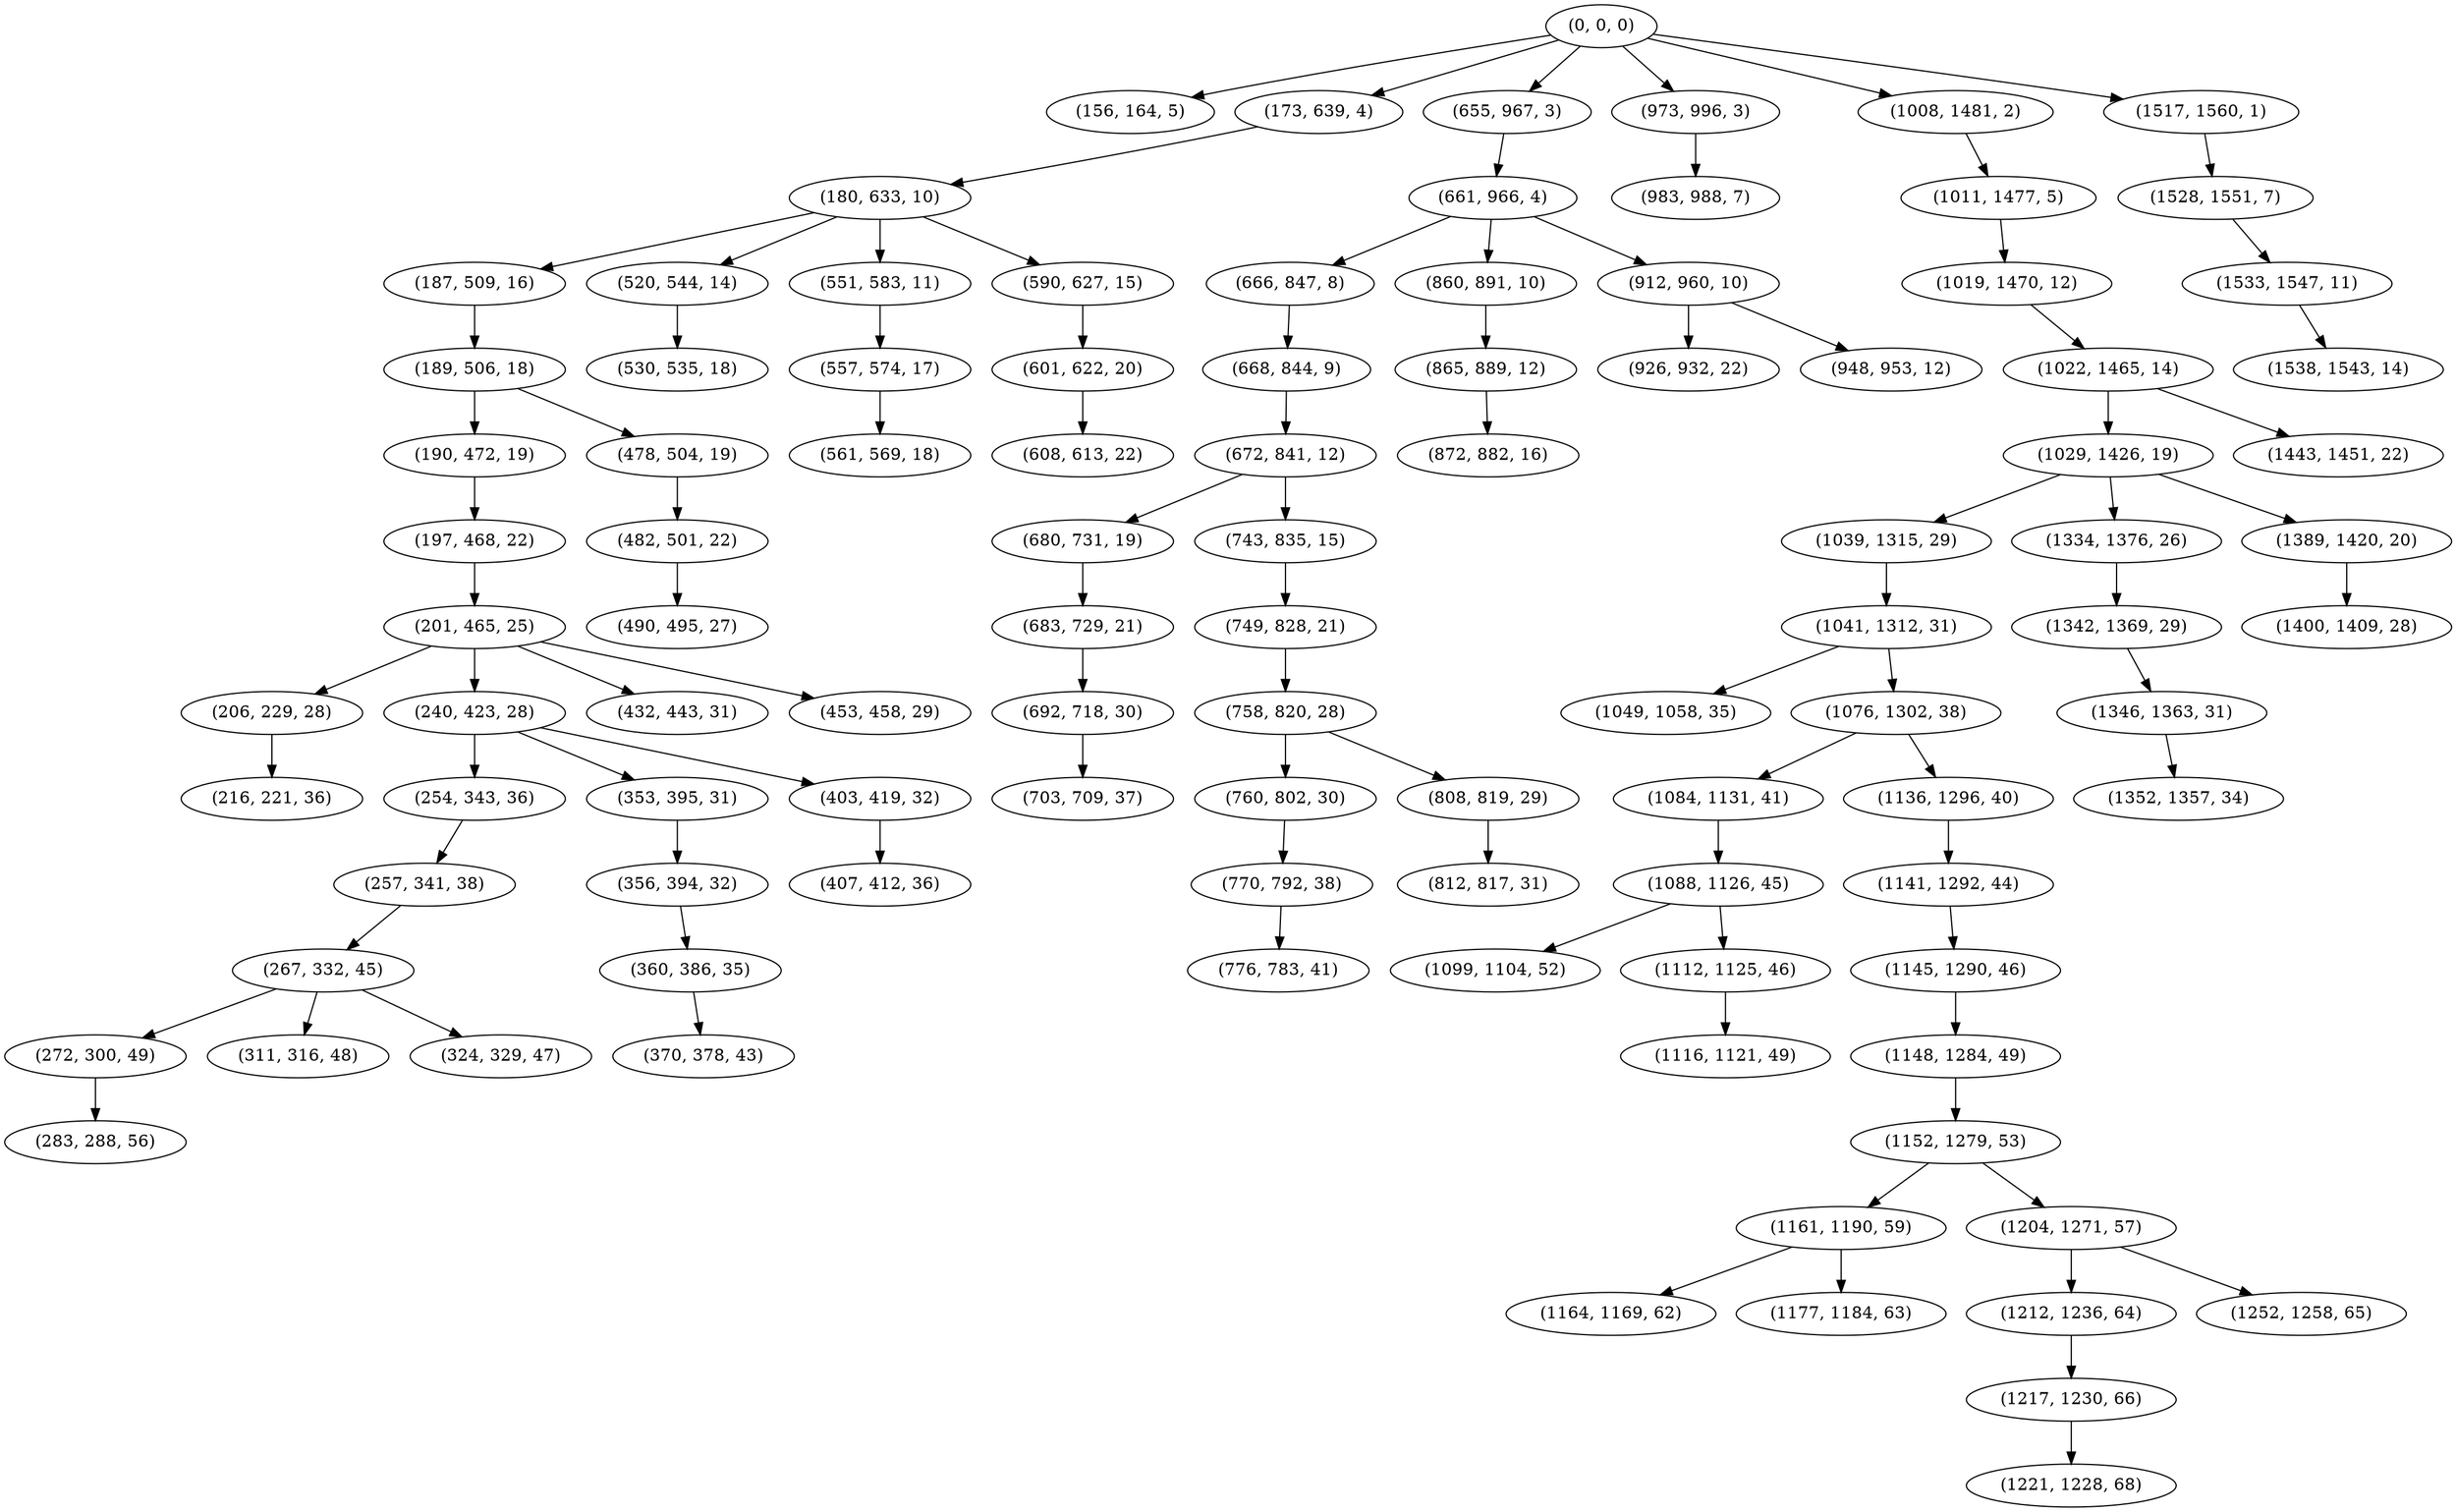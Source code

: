 digraph tree {
    "(0, 0, 0)";
    "(156, 164, 5)";
    "(173, 639, 4)";
    "(180, 633, 10)";
    "(187, 509, 16)";
    "(189, 506, 18)";
    "(190, 472, 19)";
    "(197, 468, 22)";
    "(201, 465, 25)";
    "(206, 229, 28)";
    "(216, 221, 36)";
    "(240, 423, 28)";
    "(254, 343, 36)";
    "(257, 341, 38)";
    "(267, 332, 45)";
    "(272, 300, 49)";
    "(283, 288, 56)";
    "(311, 316, 48)";
    "(324, 329, 47)";
    "(353, 395, 31)";
    "(356, 394, 32)";
    "(360, 386, 35)";
    "(370, 378, 43)";
    "(403, 419, 32)";
    "(407, 412, 36)";
    "(432, 443, 31)";
    "(453, 458, 29)";
    "(478, 504, 19)";
    "(482, 501, 22)";
    "(490, 495, 27)";
    "(520, 544, 14)";
    "(530, 535, 18)";
    "(551, 583, 11)";
    "(557, 574, 17)";
    "(561, 569, 18)";
    "(590, 627, 15)";
    "(601, 622, 20)";
    "(608, 613, 22)";
    "(655, 967, 3)";
    "(661, 966, 4)";
    "(666, 847, 8)";
    "(668, 844, 9)";
    "(672, 841, 12)";
    "(680, 731, 19)";
    "(683, 729, 21)";
    "(692, 718, 30)";
    "(703, 709, 37)";
    "(743, 835, 15)";
    "(749, 828, 21)";
    "(758, 820, 28)";
    "(760, 802, 30)";
    "(770, 792, 38)";
    "(776, 783, 41)";
    "(808, 819, 29)";
    "(812, 817, 31)";
    "(860, 891, 10)";
    "(865, 889, 12)";
    "(872, 882, 16)";
    "(912, 960, 10)";
    "(926, 932, 22)";
    "(948, 953, 12)";
    "(973, 996, 3)";
    "(983, 988, 7)";
    "(1008, 1481, 2)";
    "(1011, 1477, 5)";
    "(1019, 1470, 12)";
    "(1022, 1465, 14)";
    "(1029, 1426, 19)";
    "(1039, 1315, 29)";
    "(1041, 1312, 31)";
    "(1049, 1058, 35)";
    "(1076, 1302, 38)";
    "(1084, 1131, 41)";
    "(1088, 1126, 45)";
    "(1099, 1104, 52)";
    "(1112, 1125, 46)";
    "(1116, 1121, 49)";
    "(1136, 1296, 40)";
    "(1141, 1292, 44)";
    "(1145, 1290, 46)";
    "(1148, 1284, 49)";
    "(1152, 1279, 53)";
    "(1161, 1190, 59)";
    "(1164, 1169, 62)";
    "(1177, 1184, 63)";
    "(1204, 1271, 57)";
    "(1212, 1236, 64)";
    "(1217, 1230, 66)";
    "(1221, 1228, 68)";
    "(1252, 1258, 65)";
    "(1334, 1376, 26)";
    "(1342, 1369, 29)";
    "(1346, 1363, 31)";
    "(1352, 1357, 34)";
    "(1389, 1420, 20)";
    "(1400, 1409, 28)";
    "(1443, 1451, 22)";
    "(1517, 1560, 1)";
    "(1528, 1551, 7)";
    "(1533, 1547, 11)";
    "(1538, 1543, 14)";
    "(0, 0, 0)" -> "(156, 164, 5)";
    "(0, 0, 0)" -> "(173, 639, 4)";
    "(0, 0, 0)" -> "(655, 967, 3)";
    "(0, 0, 0)" -> "(973, 996, 3)";
    "(0, 0, 0)" -> "(1008, 1481, 2)";
    "(0, 0, 0)" -> "(1517, 1560, 1)";
    "(173, 639, 4)" -> "(180, 633, 10)";
    "(180, 633, 10)" -> "(187, 509, 16)";
    "(180, 633, 10)" -> "(520, 544, 14)";
    "(180, 633, 10)" -> "(551, 583, 11)";
    "(180, 633, 10)" -> "(590, 627, 15)";
    "(187, 509, 16)" -> "(189, 506, 18)";
    "(189, 506, 18)" -> "(190, 472, 19)";
    "(189, 506, 18)" -> "(478, 504, 19)";
    "(190, 472, 19)" -> "(197, 468, 22)";
    "(197, 468, 22)" -> "(201, 465, 25)";
    "(201, 465, 25)" -> "(206, 229, 28)";
    "(201, 465, 25)" -> "(240, 423, 28)";
    "(201, 465, 25)" -> "(432, 443, 31)";
    "(201, 465, 25)" -> "(453, 458, 29)";
    "(206, 229, 28)" -> "(216, 221, 36)";
    "(240, 423, 28)" -> "(254, 343, 36)";
    "(240, 423, 28)" -> "(353, 395, 31)";
    "(240, 423, 28)" -> "(403, 419, 32)";
    "(254, 343, 36)" -> "(257, 341, 38)";
    "(257, 341, 38)" -> "(267, 332, 45)";
    "(267, 332, 45)" -> "(272, 300, 49)";
    "(267, 332, 45)" -> "(311, 316, 48)";
    "(267, 332, 45)" -> "(324, 329, 47)";
    "(272, 300, 49)" -> "(283, 288, 56)";
    "(353, 395, 31)" -> "(356, 394, 32)";
    "(356, 394, 32)" -> "(360, 386, 35)";
    "(360, 386, 35)" -> "(370, 378, 43)";
    "(403, 419, 32)" -> "(407, 412, 36)";
    "(478, 504, 19)" -> "(482, 501, 22)";
    "(482, 501, 22)" -> "(490, 495, 27)";
    "(520, 544, 14)" -> "(530, 535, 18)";
    "(551, 583, 11)" -> "(557, 574, 17)";
    "(557, 574, 17)" -> "(561, 569, 18)";
    "(590, 627, 15)" -> "(601, 622, 20)";
    "(601, 622, 20)" -> "(608, 613, 22)";
    "(655, 967, 3)" -> "(661, 966, 4)";
    "(661, 966, 4)" -> "(666, 847, 8)";
    "(661, 966, 4)" -> "(860, 891, 10)";
    "(661, 966, 4)" -> "(912, 960, 10)";
    "(666, 847, 8)" -> "(668, 844, 9)";
    "(668, 844, 9)" -> "(672, 841, 12)";
    "(672, 841, 12)" -> "(680, 731, 19)";
    "(672, 841, 12)" -> "(743, 835, 15)";
    "(680, 731, 19)" -> "(683, 729, 21)";
    "(683, 729, 21)" -> "(692, 718, 30)";
    "(692, 718, 30)" -> "(703, 709, 37)";
    "(743, 835, 15)" -> "(749, 828, 21)";
    "(749, 828, 21)" -> "(758, 820, 28)";
    "(758, 820, 28)" -> "(760, 802, 30)";
    "(758, 820, 28)" -> "(808, 819, 29)";
    "(760, 802, 30)" -> "(770, 792, 38)";
    "(770, 792, 38)" -> "(776, 783, 41)";
    "(808, 819, 29)" -> "(812, 817, 31)";
    "(860, 891, 10)" -> "(865, 889, 12)";
    "(865, 889, 12)" -> "(872, 882, 16)";
    "(912, 960, 10)" -> "(926, 932, 22)";
    "(912, 960, 10)" -> "(948, 953, 12)";
    "(973, 996, 3)" -> "(983, 988, 7)";
    "(1008, 1481, 2)" -> "(1011, 1477, 5)";
    "(1011, 1477, 5)" -> "(1019, 1470, 12)";
    "(1019, 1470, 12)" -> "(1022, 1465, 14)";
    "(1022, 1465, 14)" -> "(1029, 1426, 19)";
    "(1022, 1465, 14)" -> "(1443, 1451, 22)";
    "(1029, 1426, 19)" -> "(1039, 1315, 29)";
    "(1029, 1426, 19)" -> "(1334, 1376, 26)";
    "(1029, 1426, 19)" -> "(1389, 1420, 20)";
    "(1039, 1315, 29)" -> "(1041, 1312, 31)";
    "(1041, 1312, 31)" -> "(1049, 1058, 35)";
    "(1041, 1312, 31)" -> "(1076, 1302, 38)";
    "(1076, 1302, 38)" -> "(1084, 1131, 41)";
    "(1076, 1302, 38)" -> "(1136, 1296, 40)";
    "(1084, 1131, 41)" -> "(1088, 1126, 45)";
    "(1088, 1126, 45)" -> "(1099, 1104, 52)";
    "(1088, 1126, 45)" -> "(1112, 1125, 46)";
    "(1112, 1125, 46)" -> "(1116, 1121, 49)";
    "(1136, 1296, 40)" -> "(1141, 1292, 44)";
    "(1141, 1292, 44)" -> "(1145, 1290, 46)";
    "(1145, 1290, 46)" -> "(1148, 1284, 49)";
    "(1148, 1284, 49)" -> "(1152, 1279, 53)";
    "(1152, 1279, 53)" -> "(1161, 1190, 59)";
    "(1152, 1279, 53)" -> "(1204, 1271, 57)";
    "(1161, 1190, 59)" -> "(1164, 1169, 62)";
    "(1161, 1190, 59)" -> "(1177, 1184, 63)";
    "(1204, 1271, 57)" -> "(1212, 1236, 64)";
    "(1204, 1271, 57)" -> "(1252, 1258, 65)";
    "(1212, 1236, 64)" -> "(1217, 1230, 66)";
    "(1217, 1230, 66)" -> "(1221, 1228, 68)";
    "(1334, 1376, 26)" -> "(1342, 1369, 29)";
    "(1342, 1369, 29)" -> "(1346, 1363, 31)";
    "(1346, 1363, 31)" -> "(1352, 1357, 34)";
    "(1389, 1420, 20)" -> "(1400, 1409, 28)";
    "(1517, 1560, 1)" -> "(1528, 1551, 7)";
    "(1528, 1551, 7)" -> "(1533, 1547, 11)";
    "(1533, 1547, 11)" -> "(1538, 1543, 14)";
}

